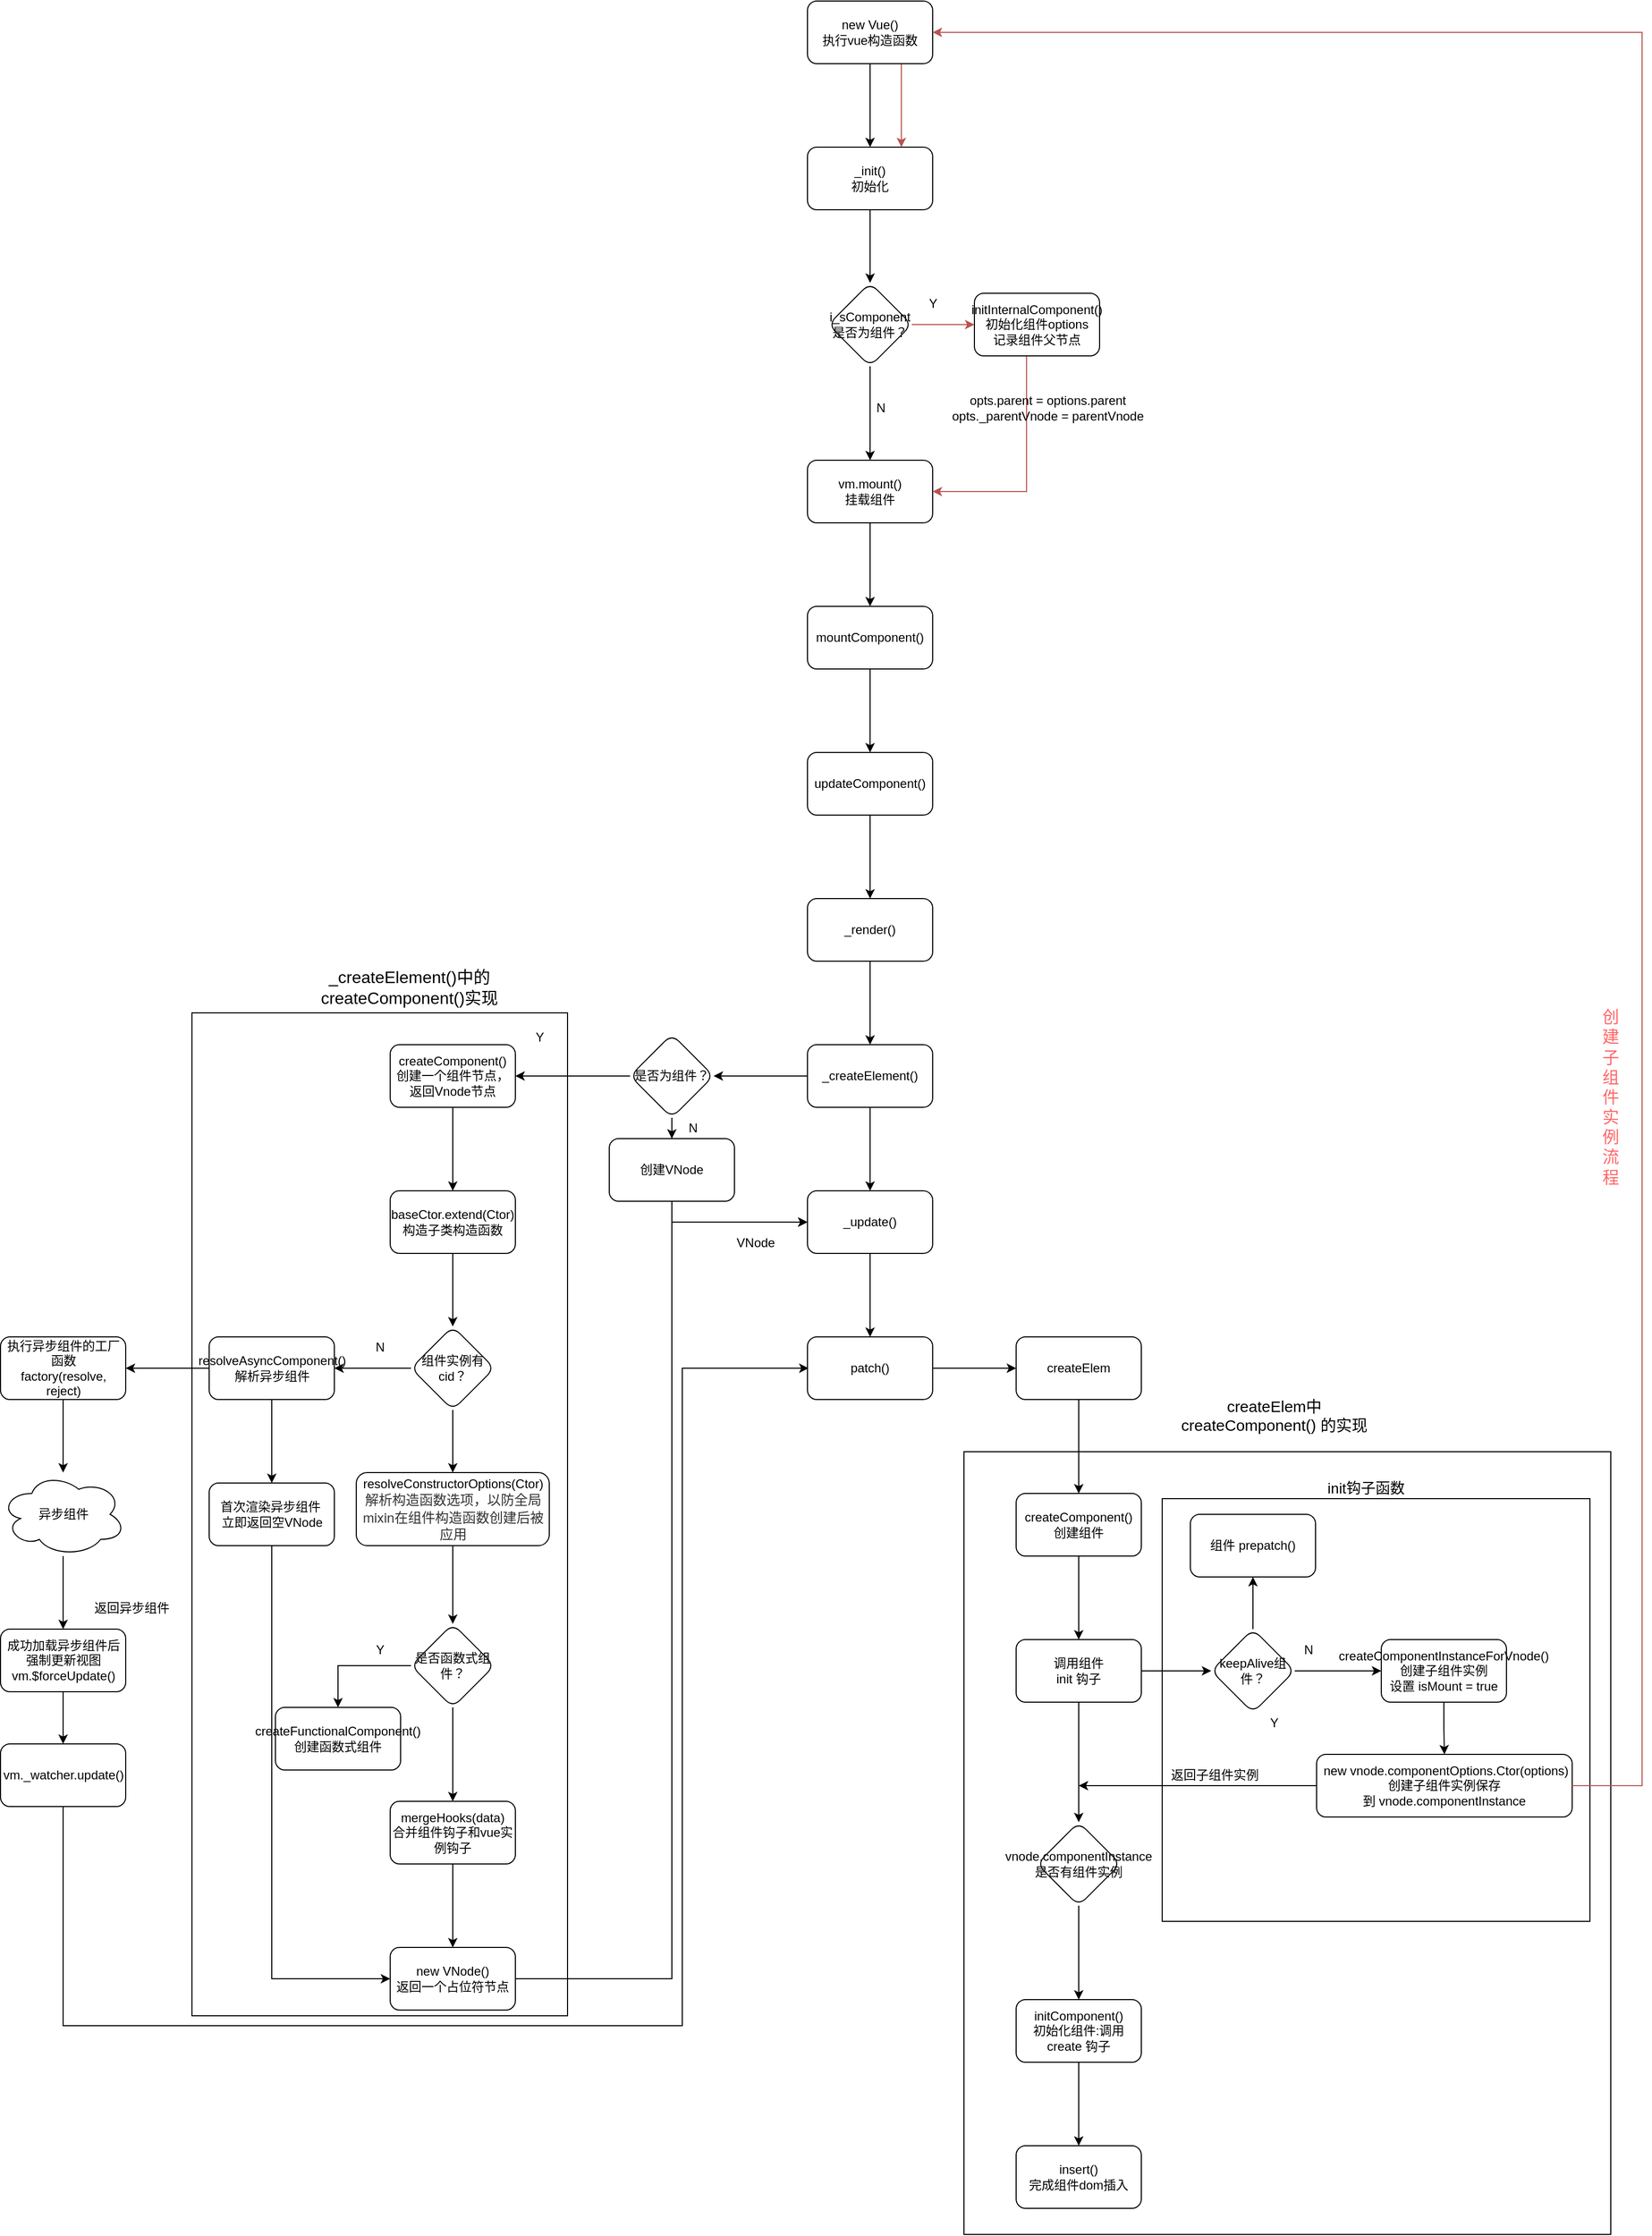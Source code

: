 <mxfile version="14.6.13" type="device"><diagram id="_pa6raHkmQmibjzb-tDs" name="第 1 页"><mxGraphModel dx="2057" dy="895" grid="1" gridSize="10" guides="1" tooltips="1" connect="1" arrows="1" fold="1" page="1" pageScale="1" pageWidth="827" pageHeight="1169" math="0" shadow="0"><root><mxCell id="0"/><mxCell id="1" parent="0"/><mxCell id="mJJB9XqQUdNeJFt7cQ9T-21" value="" style="rounded=0;whiteSpace=wrap;html=1;" parent="1" vertex="1"><mxGeometry x="-260" y="1099.5" width="360" height="961" as="geometry"/></mxCell><mxCell id="NP2HBmLumdUCgRrocegZ-3" value="" style="edgeStyle=orthogonalEdgeStyle;rounded=0;orthogonalLoop=1;jettySize=auto;html=1;" parent="1" source="NP2HBmLumdUCgRrocegZ-1" target="NP2HBmLumdUCgRrocegZ-2" edge="1"><mxGeometry relative="1" as="geometry"/></mxCell><mxCell id="mJJB9XqQUdNeJFt7cQ9T-57" style="edgeStyle=orthogonalEdgeStyle;rounded=0;orthogonalLoop=1;jettySize=auto;html=1;exitX=0.75;exitY=1;exitDx=0;exitDy=0;entryX=0.75;entryY=0;entryDx=0;entryDy=0;fillColor=#f8cecc;strokeColor=#b85450;" parent="1" source="NP2HBmLumdUCgRrocegZ-1" target="NP2HBmLumdUCgRrocegZ-2" edge="1"><mxGeometry relative="1" as="geometry"/></mxCell><mxCell id="NP2HBmLumdUCgRrocegZ-1" value="new Vue()&lt;br&gt;执行vue构造函数" style="rounded=1;whiteSpace=wrap;html=1;" parent="1" vertex="1"><mxGeometry x="330" y="130" width="120" height="60" as="geometry"/></mxCell><mxCell id="NP2HBmLumdUCgRrocegZ-5" value="" style="edgeStyle=orthogonalEdgeStyle;rounded=0;orthogonalLoop=1;jettySize=auto;html=1;" parent="1" source="NP2HBmLumdUCgRrocegZ-2" target="NP2HBmLumdUCgRrocegZ-4" edge="1"><mxGeometry relative="1" as="geometry"/></mxCell><mxCell id="NP2HBmLumdUCgRrocegZ-2" value="_init()&lt;br&gt;初始化" style="whiteSpace=wrap;html=1;rounded=1;" parent="1" vertex="1"><mxGeometry x="330" y="270" width="120" height="60" as="geometry"/></mxCell><mxCell id="NP2HBmLumdUCgRrocegZ-7" value="" style="edgeStyle=orthogonalEdgeStyle;rounded=0;orthogonalLoop=1;jettySize=auto;html=1;" parent="1" source="NP2HBmLumdUCgRrocegZ-4" target="NP2HBmLumdUCgRrocegZ-6" edge="1"><mxGeometry relative="1" as="geometry"/></mxCell><mxCell id="NP2HBmLumdUCgRrocegZ-16" value="" style="edgeStyle=orthogonalEdgeStyle;rounded=0;orthogonalLoop=1;jettySize=auto;html=1;fillColor=#f8cecc;strokeColor=#b85450;" parent="1" source="NP2HBmLumdUCgRrocegZ-4" target="NP2HBmLumdUCgRrocegZ-15" edge="1"><mxGeometry relative="1" as="geometry"/></mxCell><mxCell id="NP2HBmLumdUCgRrocegZ-4" value="i_sComponent&lt;br&gt;是否为组件？" style="rhombus;whiteSpace=wrap;html=1;rounded=1;" parent="1" vertex="1"><mxGeometry x="350" y="400" width="80" height="80" as="geometry"/></mxCell><mxCell id="NP2HBmLumdUCgRrocegZ-10" value="" style="edgeStyle=orthogonalEdgeStyle;rounded=0;orthogonalLoop=1;jettySize=auto;html=1;" parent="1" source="NP2HBmLumdUCgRrocegZ-6" target="NP2HBmLumdUCgRrocegZ-9" edge="1"><mxGeometry relative="1" as="geometry"/></mxCell><mxCell id="NP2HBmLumdUCgRrocegZ-6" value="vm.mount()&lt;br&gt;挂载组件" style="whiteSpace=wrap;html=1;rounded=1;" parent="1" vertex="1"><mxGeometry x="330" y="570" width="120" height="60" as="geometry"/></mxCell><mxCell id="NP2HBmLumdUCgRrocegZ-8" value="N" style="text;html=1;align=center;verticalAlign=middle;resizable=0;points=[];autosize=1;strokeColor=none;" parent="1" vertex="1"><mxGeometry x="390" y="510" width="20" height="20" as="geometry"/></mxCell><mxCell id="NP2HBmLumdUCgRrocegZ-12" value="" style="edgeStyle=orthogonalEdgeStyle;rounded=0;orthogonalLoop=1;jettySize=auto;html=1;" parent="1" source="NP2HBmLumdUCgRrocegZ-9" target="NP2HBmLumdUCgRrocegZ-11" edge="1"><mxGeometry relative="1" as="geometry"/></mxCell><mxCell id="NP2HBmLumdUCgRrocegZ-9" value="mountComponent()" style="whiteSpace=wrap;html=1;rounded=1;" parent="1" vertex="1"><mxGeometry x="330" y="710" width="120" height="60" as="geometry"/></mxCell><mxCell id="NP2HBmLumdUCgRrocegZ-14" value="" style="edgeStyle=orthogonalEdgeStyle;rounded=0;orthogonalLoop=1;jettySize=auto;html=1;" parent="1" source="NP2HBmLumdUCgRrocegZ-11" target="NP2HBmLumdUCgRrocegZ-13" edge="1"><mxGeometry relative="1" as="geometry"/></mxCell><mxCell id="NP2HBmLumdUCgRrocegZ-11" value="updateComponent()" style="whiteSpace=wrap;html=1;rounded=1;" parent="1" vertex="1"><mxGeometry x="330" y="850" width="120" height="60" as="geometry"/></mxCell><mxCell id="NP2HBmLumdUCgRrocegZ-18" value="" style="edgeStyle=orthogonalEdgeStyle;rounded=0;orthogonalLoop=1;jettySize=auto;html=1;" parent="1" source="NP2HBmLumdUCgRrocegZ-13" target="NP2HBmLumdUCgRrocegZ-17" edge="1"><mxGeometry relative="1" as="geometry"/></mxCell><mxCell id="NP2HBmLumdUCgRrocegZ-13" value="_render()" style="whiteSpace=wrap;html=1;rounded=1;" parent="1" vertex="1"><mxGeometry x="330" y="990" width="120" height="60" as="geometry"/></mxCell><mxCell id="mJJB9XqQUdNeJFt7cQ9T-61" style="edgeStyle=orthogonalEdgeStyle;rounded=0;orthogonalLoop=1;jettySize=auto;html=1;entryX=1;entryY=0.5;entryDx=0;entryDy=0;fillColor=#f8cecc;strokeColor=#b85450;" parent="1" source="NP2HBmLumdUCgRrocegZ-15" target="NP2HBmLumdUCgRrocegZ-6" edge="1"><mxGeometry relative="1" as="geometry"><Array as="points"><mxPoint x="540" y="600"/></Array></mxGeometry></mxCell><mxCell id="NP2HBmLumdUCgRrocegZ-15" value="initInternalComponent()&lt;br&gt;初始化组件options&lt;br&gt;记录组件父节点" style="whiteSpace=wrap;html=1;rounded=1;" parent="1" vertex="1"><mxGeometry x="490" y="410" width="120" height="60" as="geometry"/></mxCell><mxCell id="NP2HBmLumdUCgRrocegZ-20" value="" style="edgeStyle=orthogonalEdgeStyle;rounded=0;orthogonalLoop=1;jettySize=auto;html=1;" parent="1" source="NP2HBmLumdUCgRrocegZ-17" target="NP2HBmLumdUCgRrocegZ-19" edge="1"><mxGeometry relative="1" as="geometry"/></mxCell><mxCell id="mJJB9XqQUdNeJFt7cQ9T-30" value="" style="edgeStyle=orthogonalEdgeStyle;rounded=0;orthogonalLoop=1;jettySize=auto;html=1;" parent="1" source="NP2HBmLumdUCgRrocegZ-17" target="mJJB9XqQUdNeJFt7cQ9T-29" edge="1"><mxGeometry relative="1" as="geometry"/></mxCell><mxCell id="NP2HBmLumdUCgRrocegZ-17" value="_createElement()" style="whiteSpace=wrap;html=1;rounded=1;" parent="1" vertex="1"><mxGeometry x="330" y="1130" width="120" height="60" as="geometry"/></mxCell><mxCell id="mJJB9XqQUdNeJFt7cQ9T-33" value="" style="edgeStyle=orthogonalEdgeStyle;rounded=0;orthogonalLoop=1;jettySize=auto;html=1;" parent="1" source="NP2HBmLumdUCgRrocegZ-19" target="mJJB9XqQUdNeJFt7cQ9T-32" edge="1"><mxGeometry relative="1" as="geometry"/></mxCell><mxCell id="NP2HBmLumdUCgRrocegZ-19" value="是否为组件？" style="rhombus;whiteSpace=wrap;html=1;rounded=1;" parent="1" vertex="1"><mxGeometry x="160" y="1120" width="80" height="80" as="geometry"/></mxCell><mxCell id="mJJB9XqQUdNeJFt7cQ9T-37" value="" style="edgeStyle=orthogonalEdgeStyle;rounded=0;orthogonalLoop=1;jettySize=auto;html=1;" parent="1" source="mJJB9XqQUdNeJFt7cQ9T-29" target="mJJB9XqQUdNeJFt7cQ9T-36" edge="1"><mxGeometry relative="1" as="geometry"/></mxCell><mxCell id="mJJB9XqQUdNeJFt7cQ9T-29" value="_update()" style="whiteSpace=wrap;html=1;rounded=1;" parent="1" vertex="1"><mxGeometry x="330" y="1270" width="120" height="60" as="geometry"/></mxCell><mxCell id="mJJB9XqQUdNeJFt7cQ9T-34" style="edgeStyle=orthogonalEdgeStyle;rounded=0;orthogonalLoop=1;jettySize=auto;html=1;entryX=0;entryY=0.5;entryDx=0;entryDy=0;" parent="1" source="mJJB9XqQUdNeJFt7cQ9T-32" target="mJJB9XqQUdNeJFt7cQ9T-29" edge="1"><mxGeometry relative="1" as="geometry"><Array as="points"><mxPoint x="200" y="1300"/></Array></mxGeometry></mxCell><mxCell id="mJJB9XqQUdNeJFt7cQ9T-32" value="创建VNode" style="whiteSpace=wrap;html=1;rounded=1;" parent="1" vertex="1"><mxGeometry x="140" y="1220" width="120" height="60" as="geometry"/></mxCell><mxCell id="mJJB9XqQUdNeJFt7cQ9T-35" value="VNode" style="text;html=1;align=center;verticalAlign=middle;resizable=0;points=[];autosize=1;strokeColor=none;" parent="1" vertex="1"><mxGeometry x="255" y="1310" width="50" height="20" as="geometry"/></mxCell><mxCell id="mJJB9XqQUdNeJFt7cQ9T-39" value="" style="edgeStyle=orthogonalEdgeStyle;rounded=0;orthogonalLoop=1;jettySize=auto;html=1;" parent="1" source="mJJB9XqQUdNeJFt7cQ9T-36" target="mJJB9XqQUdNeJFt7cQ9T-38" edge="1"><mxGeometry relative="1" as="geometry"/></mxCell><mxCell id="mJJB9XqQUdNeJFt7cQ9T-36" value="patch()" style="whiteSpace=wrap;html=1;rounded=1;" parent="1" vertex="1"><mxGeometry x="330" y="1410" width="120" height="60" as="geometry"/></mxCell><mxCell id="mJJB9XqQUdNeJFt7cQ9T-38" value="createElem" style="whiteSpace=wrap;html=1;rounded=1;" parent="1" vertex="1"><mxGeometry x="530" y="1410" width="120" height="60" as="geometry"/></mxCell><mxCell id="mJJB9XqQUdNeJFt7cQ9T-58" value="Y" style="text;html=1;align=center;verticalAlign=middle;resizable=0;points=[];autosize=1;strokeColor=none;" parent="1" vertex="1"><mxGeometry x="440" y="410" width="20" height="20" as="geometry"/></mxCell><mxCell id="mJJB9XqQUdNeJFt7cQ9T-65" value="&lt;div&gt;opts.parent = options.parent&lt;/div&gt;&lt;div&gt;opts._parentVnode = parentVnode&lt;/div&gt;" style="text;html=1;align=center;verticalAlign=middle;resizable=0;points=[];autosize=1;strokeColor=none;" parent="1" vertex="1"><mxGeometry x="460" y="505" width="200" height="30" as="geometry"/></mxCell><mxCell id="mJJB9XqQUdNeJFt7cQ9T-66" value="N" style="text;html=1;align=center;verticalAlign=middle;resizable=0;points=[];autosize=1;strokeColor=none;" parent="1" vertex="1"><mxGeometry x="210" y="1200" width="20" height="20" as="geometry"/></mxCell><mxCell id="mJJB9XqQUdNeJFt7cQ9T-77" value="&lt;div&gt;&lt;span&gt;&lt;font style=&quot;font-size: 16px&quot; color=&quot;#ff6666&quot;&gt;创&lt;/font&gt;&lt;/span&gt;&lt;/div&gt;&lt;div&gt;&lt;span&gt;&lt;font style=&quot;font-size: 16px&quot; color=&quot;#ff6666&quot;&gt;建&lt;/font&gt;&lt;/span&gt;&lt;/div&gt;&lt;div&gt;&lt;span&gt;&lt;font style=&quot;font-size: 16px&quot; color=&quot;#ff6666&quot;&gt;子&lt;/font&gt;&lt;/span&gt;&lt;/div&gt;&lt;div&gt;&lt;span&gt;&lt;font style=&quot;font-size: 16px&quot; color=&quot;#ff6666&quot;&gt;组&lt;/font&gt;&lt;/span&gt;&lt;/div&gt;&lt;div&gt;&lt;span&gt;&lt;font style=&quot;font-size: 16px&quot; color=&quot;#ff6666&quot;&gt;件&lt;/font&gt;&lt;/span&gt;&lt;/div&gt;&lt;div&gt;&lt;span&gt;&lt;font style=&quot;font-size: 16px&quot; color=&quot;#ff6666&quot;&gt;实&lt;/font&gt;&lt;/span&gt;&lt;/div&gt;&lt;div&gt;&lt;span&gt;&lt;font style=&quot;font-size: 16px&quot; color=&quot;#ff6666&quot;&gt;例&lt;/font&gt;&lt;/span&gt;&lt;/div&gt;&lt;div&gt;&lt;span&gt;&lt;font style=&quot;font-size: 16px&quot; color=&quot;#ff6666&quot;&gt;流&lt;/font&gt;&lt;/span&gt;&lt;/div&gt;&lt;div&gt;&lt;span&gt;&lt;font style=&quot;font-size: 16px&quot; color=&quot;#ff6666&quot;&gt;程&lt;/font&gt;&lt;/span&gt;&lt;/div&gt;" style="text;html=1;align=left;verticalAlign=middle;resizable=0;points=[];autosize=1;strokeColor=none;" parent="1" vertex="1"><mxGeometry x="1090" y="1110" width="30" height="140" as="geometry"/></mxCell><mxCell id="mJJB9XqQUdNeJFt7cQ9T-31" style="edgeStyle=orthogonalEdgeStyle;rounded=0;orthogonalLoop=1;jettySize=auto;html=1;entryX=0;entryY=0.5;entryDx=0;entryDy=0;" parent="1" source="mJJB9XqQUdNeJFt7cQ9T-19" target="mJJB9XqQUdNeJFt7cQ9T-29" edge="1"><mxGeometry relative="1" as="geometry"><Array as="points"><mxPoint x="200" y="2025"/><mxPoint x="200" y="1300"/></Array></mxGeometry></mxCell><mxCell id="NP2HBmLumdUCgRrocegZ-22" value="" style="edgeStyle=orthogonalEdgeStyle;rounded=0;orthogonalLoop=1;jettySize=auto;html=1;entryX=1;entryY=0.5;entryDx=0;entryDy=0;" parent="1" source="NP2HBmLumdUCgRrocegZ-19" target="mJJB9XqQUdNeJFt7cQ9T-2" edge="1"><mxGeometry relative="1" as="geometry"><mxPoint x="15" y="1186.667" as="targetPoint"/></mxGeometry></mxCell><mxCell id="HXOYpIM83ncVi64GfaPT-2" value="" style="group" vertex="1" connectable="0" parent="1"><mxGeometry x="480" y="1470" width="620" height="800" as="geometry"/></mxCell><mxCell id="mJJB9XqQUdNeJFt7cQ9T-80" value="" style="rounded=0;whiteSpace=wrap;html=1;" parent="HXOYpIM83ncVi64GfaPT-2" vertex="1"><mxGeometry y="50" width="620" height="750" as="geometry"/></mxCell><mxCell id="mJJB9XqQUdNeJFt7cQ9T-81" value="" style="rounded=0;whiteSpace=wrap;html=1;" parent="HXOYpIM83ncVi64GfaPT-2" vertex="1"><mxGeometry x="190" y="95" width="410" height="405" as="geometry"/></mxCell><mxCell id="mJJB9XqQUdNeJFt7cQ9T-42" value="createComponent()&lt;br&gt;创建组件" style="whiteSpace=wrap;html=1;rounded=1;" parent="HXOYpIM83ncVi64GfaPT-2" vertex="1"><mxGeometry x="50" y="90" width="120" height="60" as="geometry"/></mxCell><mxCell id="mJJB9XqQUdNeJFt7cQ9T-44" value="调用组件&lt;br&gt;init 钩子" style="whiteSpace=wrap;html=1;rounded=1;" parent="HXOYpIM83ncVi64GfaPT-2" vertex="1"><mxGeometry x="50" y="230" width="120" height="60" as="geometry"/></mxCell><mxCell id="mJJB9XqQUdNeJFt7cQ9T-45" value="" style="edgeStyle=orthogonalEdgeStyle;rounded=0;orthogonalLoop=1;jettySize=auto;html=1;" parent="HXOYpIM83ncVi64GfaPT-2" source="mJJB9XqQUdNeJFt7cQ9T-42" target="mJJB9XqQUdNeJFt7cQ9T-44" edge="1"><mxGeometry x="-20" y="30" as="geometry"/></mxCell><mxCell id="mJJB9XqQUdNeJFt7cQ9T-48" value="keepAlive组件？" style="rhombus;whiteSpace=wrap;html=1;rounded=1;" parent="HXOYpIM83ncVi64GfaPT-2" vertex="1"><mxGeometry x="237" y="220" width="80" height="80" as="geometry"/></mxCell><mxCell id="mJJB9XqQUdNeJFt7cQ9T-49" value="" style="edgeStyle=orthogonalEdgeStyle;rounded=0;orthogonalLoop=1;jettySize=auto;html=1;" parent="HXOYpIM83ncVi64GfaPT-2" source="mJJB9XqQUdNeJFt7cQ9T-44" target="mJJB9XqQUdNeJFt7cQ9T-48" edge="1"><mxGeometry x="-20" y="30" as="geometry"/></mxCell><mxCell id="mJJB9XqQUdNeJFt7cQ9T-50" value="createComponentInstanceForVnode()&lt;br&gt;创建子组件实例&lt;br&gt;设置 isMount = true" style="whiteSpace=wrap;html=1;rounded=1;" parent="HXOYpIM83ncVi64GfaPT-2" vertex="1"><mxGeometry x="400" y="230" width="120" height="60" as="geometry"/></mxCell><mxCell id="mJJB9XqQUdNeJFt7cQ9T-51" value="" style="edgeStyle=orthogonalEdgeStyle;rounded=0;orthogonalLoop=1;jettySize=auto;html=1;" parent="HXOYpIM83ncVi64GfaPT-2" source="mJJB9XqQUdNeJFt7cQ9T-48" target="mJJB9XqQUdNeJFt7cQ9T-50" edge="1"><mxGeometry x="130" y="-110" as="geometry"/></mxCell><mxCell id="mJJB9XqQUdNeJFt7cQ9T-52" value="组件 prepatch()" style="whiteSpace=wrap;html=1;rounded=1;" parent="HXOYpIM83ncVi64GfaPT-2" vertex="1"><mxGeometry x="217" y="110" width="120" height="60" as="geometry"/></mxCell><mxCell id="mJJB9XqQUdNeJFt7cQ9T-53" value="" style="edgeStyle=orthogonalEdgeStyle;rounded=0;orthogonalLoop=1;jettySize=auto;html=1;" parent="HXOYpIM83ncVi64GfaPT-2" source="mJJB9XqQUdNeJFt7cQ9T-48" target="mJJB9XqQUdNeJFt7cQ9T-52" edge="1"><mxGeometry x="147" y="-110" as="geometry"/></mxCell><mxCell id="mJJB9XqQUdNeJFt7cQ9T-54" value="Y" style="text;html=1;align=center;verticalAlign=middle;resizable=0;points=[];autosize=1;strokeColor=none;" parent="HXOYpIM83ncVi64GfaPT-2" vertex="1"><mxGeometry x="287" y="300" width="20" height="20" as="geometry"/></mxCell><mxCell id="mJJB9XqQUdNeJFt7cQ9T-63" value="&lt;font style=&quot;font-size: 15px&quot;&gt;createElem中&lt;br&gt;createComponent() 的实现&lt;/font&gt;" style="text;html=1;align=center;verticalAlign=middle;resizable=0;points=[];autosize=1;strokeColor=none;" parent="HXOYpIM83ncVi64GfaPT-2" vertex="1"><mxGeometry x="202" width="190" height="30" as="geometry"/></mxCell><mxCell id="mJJB9XqQUdNeJFt7cQ9T-70" value="N" style="text;html=1;align=center;verticalAlign=middle;resizable=0;points=[];autosize=1;strokeColor=none;" parent="HXOYpIM83ncVi64GfaPT-2" vertex="1"><mxGeometry x="320" y="230" width="20" height="20" as="geometry"/></mxCell><UserObject label="vnode.componentInstance&lt;br&gt;是否有组件实例" link="vnode.componentInstance" id="mJJB9XqQUdNeJFt7cQ9T-71"><mxCell style="rhombus;whiteSpace=wrap;html=1;rounded=1;" parent="HXOYpIM83ncVi64GfaPT-2" vertex="1"><mxGeometry x="70" y="405" width="80" height="80" as="geometry"/></mxCell></UserObject><mxCell id="mJJB9XqQUdNeJFt7cQ9T-72" style="edgeStyle=orthogonalEdgeStyle;rounded=0;orthogonalLoop=1;jettySize=auto;html=1;entryX=0.5;entryY=0;entryDx=0;entryDy=0;" parent="HXOYpIM83ncVi64GfaPT-2" source="mJJB9XqQUdNeJFt7cQ9T-44" target="mJJB9XqQUdNeJFt7cQ9T-71" edge="1"><mxGeometry relative="1" as="geometry"/></mxCell><mxCell id="mJJB9XqQUdNeJFt7cQ9T-78" style="edgeStyle=orthogonalEdgeStyle;rounded=0;orthogonalLoop=1;jettySize=auto;html=1;" parent="HXOYpIM83ncVi64GfaPT-2" source="mJJB9XqQUdNeJFt7cQ9T-74" edge="1"><mxGeometry relative="1" as="geometry"><mxPoint x="110" y="370" as="targetPoint"/></mxGeometry></mxCell><mxCell id="mJJB9XqQUdNeJFt7cQ9T-74" value="&amp;nbsp;new vnode.componentOptions.Ctor(options)&lt;br&gt;创建子组件实例保存到&amp;nbsp;vnode.componentInstance" style="whiteSpace=wrap;html=1;rounded=1;" parent="HXOYpIM83ncVi64GfaPT-2" vertex="1"><mxGeometry x="338" y="340" width="245" height="60" as="geometry"/></mxCell><mxCell id="mJJB9XqQUdNeJFt7cQ9T-75" value="" style="edgeStyle=orthogonalEdgeStyle;rounded=0;orthogonalLoop=1;jettySize=auto;html=1;" parent="HXOYpIM83ncVi64GfaPT-2" source="mJJB9XqQUdNeJFt7cQ9T-50" target="mJJB9XqQUdNeJFt7cQ9T-74" edge="1"><mxGeometry relative="1" as="geometry"/></mxCell><mxCell id="mJJB9XqQUdNeJFt7cQ9T-79" value="返回子组件实例" style="text;html=1;align=center;verticalAlign=middle;resizable=0;points=[];autosize=1;strokeColor=none;" parent="HXOYpIM83ncVi64GfaPT-2" vertex="1"><mxGeometry x="190" y="350" width="100" height="20" as="geometry"/></mxCell><mxCell id="mJJB9XqQUdNeJFt7cQ9T-82" value="&lt;font style=&quot;font-size: 14px&quot;&gt;init钩子函数&lt;/font&gt;" style="text;html=1;align=center;verticalAlign=middle;resizable=0;points=[];autosize=1;strokeColor=none;" parent="HXOYpIM83ncVi64GfaPT-2" vertex="1"><mxGeometry x="340" y="75" width="90" height="20" as="geometry"/></mxCell><mxCell id="mJJB9XqQUdNeJFt7cQ9T-83" value="initComponent()&lt;br&gt;初始化组件:调用create 钩子" style="whiteSpace=wrap;html=1;rounded=1;" parent="HXOYpIM83ncVi64GfaPT-2" vertex="1"><mxGeometry x="50" y="575" width="120" height="60" as="geometry"/></mxCell><mxCell id="mJJB9XqQUdNeJFt7cQ9T-84" value="" style="edgeStyle=orthogonalEdgeStyle;rounded=0;orthogonalLoop=1;jettySize=auto;html=1;" parent="HXOYpIM83ncVi64GfaPT-2" source="mJJB9XqQUdNeJFt7cQ9T-71" target="mJJB9XqQUdNeJFt7cQ9T-83" edge="1"><mxGeometry relative="1" as="geometry"/></mxCell><mxCell id="mJJB9XqQUdNeJFt7cQ9T-85" value="insert()&lt;br&gt;完成组件dom插入" style="whiteSpace=wrap;html=1;rounded=1;" parent="HXOYpIM83ncVi64GfaPT-2" vertex="1"><mxGeometry x="50" y="715" width="120" height="60" as="geometry"/></mxCell><mxCell id="mJJB9XqQUdNeJFt7cQ9T-86" value="" style="edgeStyle=orthogonalEdgeStyle;rounded=0;orthogonalLoop=1;jettySize=auto;html=1;" parent="HXOYpIM83ncVi64GfaPT-2" source="mJJB9XqQUdNeJFt7cQ9T-83" target="mJJB9XqQUdNeJFt7cQ9T-85" edge="1"><mxGeometry relative="1" as="geometry"/></mxCell><mxCell id="mJJB9XqQUdNeJFt7cQ9T-55" style="edgeStyle=orthogonalEdgeStyle;rounded=0;orthogonalLoop=1;jettySize=auto;html=1;entryX=1;entryY=0.5;entryDx=0;entryDy=0;fillColor=#f8cecc;strokeColor=#b85450;exitX=1;exitY=0.5;exitDx=0;exitDy=0;" parent="1" source="mJJB9XqQUdNeJFt7cQ9T-74" target="NP2HBmLumdUCgRrocegZ-1" edge="1"><mxGeometry relative="1" as="geometry"><Array as="points"><mxPoint x="1130" y="1840"/><mxPoint x="1130" y="160"/></Array></mxGeometry></mxCell><mxCell id="mJJB9XqQUdNeJFt7cQ9T-43" value="" style="edgeStyle=orthogonalEdgeStyle;rounded=0;orthogonalLoop=1;jettySize=auto;html=1;" parent="1" source="mJJB9XqQUdNeJFt7cQ9T-38" target="mJJB9XqQUdNeJFt7cQ9T-42" edge="1"><mxGeometry relative="1" as="geometry"/></mxCell><mxCell id="HXOYpIM83ncVi64GfaPT-7" value="" style="edgeStyle=orthogonalEdgeStyle;rounded=0;orthogonalLoop=1;jettySize=auto;html=1;" edge="1" parent="1" source="HXOYpIM83ncVi64GfaPT-4" target="HXOYpIM83ncVi64GfaPT-14"><mxGeometry relative="1" as="geometry"><Array as="points"/></mxGeometry></mxCell><mxCell id="HXOYpIM83ncVi64GfaPT-4" value="执行异步组件的工厂函数&lt;br&gt;factory(resolve, reject)" style="whiteSpace=wrap;html=1;rounded=1;" vertex="1" parent="1"><mxGeometry x="-443.5" y="1410" width="120" height="60" as="geometry"/></mxCell><mxCell id="HXOYpIM83ncVi64GfaPT-5" value="" style="edgeStyle=orthogonalEdgeStyle;rounded=0;orthogonalLoop=1;jettySize=auto;html=1;" edge="1" parent="1" source="mJJB9XqQUdNeJFt7cQ9T-8" target="HXOYpIM83ncVi64GfaPT-4"><mxGeometry relative="1" as="geometry"/></mxCell><mxCell id="HXOYpIM83ncVi64GfaPT-9" value="" style="edgeStyle=orthogonalEdgeStyle;rounded=0;orthogonalLoop=1;jettySize=auto;html=1;" edge="1" parent="1" source="HXOYpIM83ncVi64GfaPT-6" target="HXOYpIM83ncVi64GfaPT-8"><mxGeometry relative="1" as="geometry"/></mxCell><mxCell id="HXOYpIM83ncVi64GfaPT-6" value="成功加载异步组件后强制更新视图&lt;br&gt;vm.$forceUpdate()" style="whiteSpace=wrap;html=1;rounded=1;" vertex="1" parent="1"><mxGeometry x="-443.5" y="1690" width="120" height="60" as="geometry"/></mxCell><mxCell id="HXOYpIM83ncVi64GfaPT-10" style="edgeStyle=orthogonalEdgeStyle;rounded=0;orthogonalLoop=1;jettySize=auto;html=1;" edge="1" parent="1" source="HXOYpIM83ncVi64GfaPT-8"><mxGeometry relative="1" as="geometry"><mxPoint x="331" y="1440" as="targetPoint"/><Array as="points"><mxPoint x="-383" y="2070"/><mxPoint x="210" y="2070"/><mxPoint x="210" y="1440"/></Array></mxGeometry></mxCell><mxCell id="HXOYpIM83ncVi64GfaPT-8" value="vm._watcher.update()" style="whiteSpace=wrap;html=1;rounded=1;" vertex="1" parent="1"><mxGeometry x="-443.5" y="1800" width="120" height="60" as="geometry"/></mxCell><mxCell id="HXOYpIM83ncVi64GfaPT-15" style="edgeStyle=orthogonalEdgeStyle;rounded=0;orthogonalLoop=1;jettySize=auto;html=1;" edge="1" parent="1" source="HXOYpIM83ncVi64GfaPT-14" target="HXOYpIM83ncVi64GfaPT-6"><mxGeometry relative="1" as="geometry"/></mxCell><mxCell id="HXOYpIM83ncVi64GfaPT-14" value="异步组件" style="ellipse;shape=cloud;whiteSpace=wrap;html=1;" vertex="1" parent="1"><mxGeometry x="-443.5" y="1540" width="120" height="80" as="geometry"/></mxCell><mxCell id="HXOYpIM83ncVi64GfaPT-16" value="返回异步组件" style="text;html=1;align=center;verticalAlign=middle;resizable=0;points=[];autosize=1;strokeColor=none;" vertex="1" parent="1"><mxGeometry x="-363" y="1660" width="90" height="20" as="geometry"/></mxCell><mxCell id="mJJB9XqQUdNeJFt7cQ9T-24" value="" style="group" parent="1" vertex="1" connectable="0"><mxGeometry x="-147.5" y="1060" width="230" height="80" as="geometry"/></mxCell><mxCell id="NP2HBmLumdUCgRrocegZ-23" value="Y" style="text;html=1;align=center;verticalAlign=middle;resizable=0;points=[];autosize=1;strokeColor=none;" parent="mJJB9XqQUdNeJFt7cQ9T-24" vertex="1"><mxGeometry x="210" y="53.333" width="20" height="20" as="geometry"/></mxCell><mxCell id="mJJB9XqQUdNeJFt7cQ9T-23" value="&lt;font style=&quot;font-size: 16px&quot;&gt;_createElement()中的&lt;br&gt;createComponent()实现&lt;/font&gt;" style="text;html=1;align=center;verticalAlign=middle;resizable=0;points=[];autosize=1;strokeColor=none;" parent="mJJB9XqQUdNeJFt7cQ9T-24" vertex="1"><mxGeometry width="190" height="30" as="geometry"/></mxCell><mxCell id="mJJB9XqQUdNeJFt7cQ9T-2" value="createComponent()&lt;br&gt;创建一个组件节点，返回Vnode节点" style="rounded=1;whiteSpace=wrap;html=1;" parent="1" vertex="1"><mxGeometry x="-70" y="1130" width="120" height="60" as="geometry"/></mxCell><mxCell id="mJJB9XqQUdNeJFt7cQ9T-4" value="baseCtor.extend(Ctor)&lt;span&gt;构造子类构造函数&lt;br&gt;&lt;/span&gt;" style="whiteSpace=wrap;html=1;rounded=1;" parent="1" vertex="1"><mxGeometry x="-70" y="1270" width="120" height="60" as="geometry"/></mxCell><mxCell id="mJJB9XqQUdNeJFt7cQ9T-1" value="" style="edgeStyle=orthogonalEdgeStyle;rounded=0;orthogonalLoop=1;jettySize=auto;html=1;" parent="1" source="mJJB9XqQUdNeJFt7cQ9T-2" target="mJJB9XqQUdNeJFt7cQ9T-4" edge="1"><mxGeometry x="-102.5" y="1130" as="geometry"/></mxCell><mxCell id="mJJB9XqQUdNeJFt7cQ9T-7" value="组件实例有cid？" style="rhombus;whiteSpace=wrap;html=1;rounded=1;" parent="1" vertex="1"><mxGeometry x="-50" y="1400" width="80" height="80" as="geometry"/></mxCell><mxCell id="mJJB9XqQUdNeJFt7cQ9T-3" value="" style="edgeStyle=orthogonalEdgeStyle;rounded=0;orthogonalLoop=1;jettySize=auto;html=1;" parent="1" source="mJJB9XqQUdNeJFt7cQ9T-4" target="mJJB9XqQUdNeJFt7cQ9T-7" edge="1"><mxGeometry x="-102.5" y="1130" as="geometry"/></mxCell><mxCell id="HXOYpIM83ncVi64GfaPT-20" value="" style="edgeStyle=orthogonalEdgeStyle;rounded=0;orthogonalLoop=1;jettySize=auto;html=1;" edge="1" parent="1" source="mJJB9XqQUdNeJFt7cQ9T-8" target="HXOYpIM83ncVi64GfaPT-19"><mxGeometry relative="1" as="geometry"/></mxCell><mxCell id="mJJB9XqQUdNeJFt7cQ9T-8" value="resolveAsyncComponent()&lt;br&gt;解析异步组件" style="whiteSpace=wrap;html=1;rounded=1;" parent="1" vertex="1"><mxGeometry x="-243.5" y="1410" width="120" height="60" as="geometry"/></mxCell><mxCell id="mJJB9XqQUdNeJFt7cQ9T-5" value="" style="edgeStyle=orthogonalEdgeStyle;rounded=0;orthogonalLoop=1;jettySize=auto;html=1;" parent="1" source="mJJB9XqQUdNeJFt7cQ9T-7" target="mJJB9XqQUdNeJFt7cQ9T-8" edge="1"><mxGeometry x="-102.5" y="1130" as="geometry"/></mxCell><mxCell id="mJJB9XqQUdNeJFt7cQ9T-9" value="N" style="text;html=1;align=center;verticalAlign=middle;resizable=0;points=[];autosize=1;strokeColor=none;" parent="1" vertex="1"><mxGeometry x="-90" y="1410" width="20" height="20" as="geometry"/></mxCell><mxCell id="mJJB9XqQUdNeJFt7cQ9T-11" value="resolveConstructorOptions(Ctor)&lt;br&gt;&lt;span style=&quot;color: rgb(51 , 51 , 51) ; font-family: &amp;#34;helvetica neue&amp;#34; , &amp;#34;helvetica&amp;#34; , &amp;#34;arial&amp;#34; , &amp;#34;hiragino sans gb&amp;#34; , &amp;#34;hiragino sans gb w3&amp;#34; , &amp;#34;microsoft yahei ui&amp;#34; , &amp;#34;microsoft yahei&amp;#34; , sans-serif ; font-size: 13px&quot;&gt;解析构造函数选项，以防全局mixin在组件构造函数创建后被应用&lt;/span&gt;" style="whiteSpace=wrap;html=1;rounded=1;" parent="1" vertex="1"><mxGeometry x="-102.5" y="1540" width="185" height="70" as="geometry"/></mxCell><mxCell id="mJJB9XqQUdNeJFt7cQ9T-6" value="" style="edgeStyle=orthogonalEdgeStyle;rounded=0;orthogonalLoop=1;jettySize=auto;html=1;" parent="1" source="mJJB9XqQUdNeJFt7cQ9T-7" target="mJJB9XqQUdNeJFt7cQ9T-11" edge="1"><mxGeometry x="-102.5" y="1130" as="geometry"/></mxCell><mxCell id="mJJB9XqQUdNeJFt7cQ9T-14" value="是否函数式组件？" style="rhombus;whiteSpace=wrap;html=1;rounded=1;" parent="1" vertex="1"><mxGeometry x="-50" y="1685" width="80" height="80" as="geometry"/></mxCell><mxCell id="mJJB9XqQUdNeJFt7cQ9T-10" value="" style="edgeStyle=orthogonalEdgeStyle;rounded=0;orthogonalLoop=1;jettySize=auto;html=1;" parent="1" source="mJJB9XqQUdNeJFt7cQ9T-11" target="mJJB9XqQUdNeJFt7cQ9T-14" edge="1"><mxGeometry x="-102.5" y="1130" as="geometry"/></mxCell><mxCell id="mJJB9XqQUdNeJFt7cQ9T-15" value="createFunctionalComponent()&lt;br&gt;创建函数式组件" style="rounded=1;whiteSpace=wrap;html=1;" parent="1" vertex="1"><mxGeometry x="-180" y="1765" width="120" height="60" as="geometry"/></mxCell><mxCell id="mJJB9XqQUdNeJFt7cQ9T-12" value="" style="edgeStyle=orthogonalEdgeStyle;rounded=0;orthogonalLoop=1;jettySize=auto;html=1;entryX=0.5;entryY=0;entryDx=0;entryDy=0;" parent="1" source="mJJB9XqQUdNeJFt7cQ9T-14" target="mJJB9XqQUdNeJFt7cQ9T-15" edge="1"><mxGeometry x="-102.5" y="1130" as="geometry"/></mxCell><mxCell id="mJJB9XqQUdNeJFt7cQ9T-16" value="Y" style="text;html=1;align=center;verticalAlign=middle;resizable=0;points=[];autosize=1;strokeColor=none;" parent="1" vertex="1"><mxGeometry x="-90" y="1700" width="20" height="20" as="geometry"/></mxCell><mxCell id="mJJB9XqQUdNeJFt7cQ9T-18" value="mergeHooks(data)&lt;br&gt;合并组件钩子和vue实例钩子" style="whiteSpace=wrap;html=1;rounded=1;" parent="1" vertex="1"><mxGeometry x="-70" y="1855" width="120" height="60" as="geometry"/></mxCell><mxCell id="mJJB9XqQUdNeJFt7cQ9T-13" value="" style="edgeStyle=orthogonalEdgeStyle;rounded=0;orthogonalLoop=1;jettySize=auto;html=1;" parent="1" source="mJJB9XqQUdNeJFt7cQ9T-14" target="mJJB9XqQUdNeJFt7cQ9T-18" edge="1"><mxGeometry x="-102.5" y="1130" as="geometry"/></mxCell><mxCell id="mJJB9XqQUdNeJFt7cQ9T-19" value="new VNode()&lt;br&gt;返回一个占位符节点" style="whiteSpace=wrap;html=1;rounded=1;" parent="1" vertex="1"><mxGeometry x="-70" y="1995" width="120" height="60" as="geometry"/></mxCell><mxCell id="mJJB9XqQUdNeJFt7cQ9T-17" value="" style="edgeStyle=orthogonalEdgeStyle;rounded=0;orthogonalLoop=1;jettySize=auto;html=1;" parent="1" source="mJJB9XqQUdNeJFt7cQ9T-18" target="mJJB9XqQUdNeJFt7cQ9T-19" edge="1"><mxGeometry x="-102.5" y="1130" as="geometry"/></mxCell><mxCell id="HXOYpIM83ncVi64GfaPT-21" style="edgeStyle=orthogonalEdgeStyle;rounded=0;orthogonalLoop=1;jettySize=auto;html=1;entryX=0;entryY=0.5;entryDx=0;entryDy=0;exitX=0.5;exitY=1;exitDx=0;exitDy=0;" edge="1" parent="1" source="HXOYpIM83ncVi64GfaPT-19" target="mJJB9XqQUdNeJFt7cQ9T-19"><mxGeometry relative="1" as="geometry"><Array as="points"><mxPoint x="-183" y="2025"/></Array></mxGeometry></mxCell><mxCell id="HXOYpIM83ncVi64GfaPT-19" value="首次渲染异步组件&amp;nbsp;&lt;br&gt;立即返回空VNode" style="whiteSpace=wrap;html=1;rounded=1;" vertex="1" parent="1"><mxGeometry x="-243.5" y="1550" width="120" height="60" as="geometry"/></mxCell></root></mxGraphModel></diagram></mxfile>